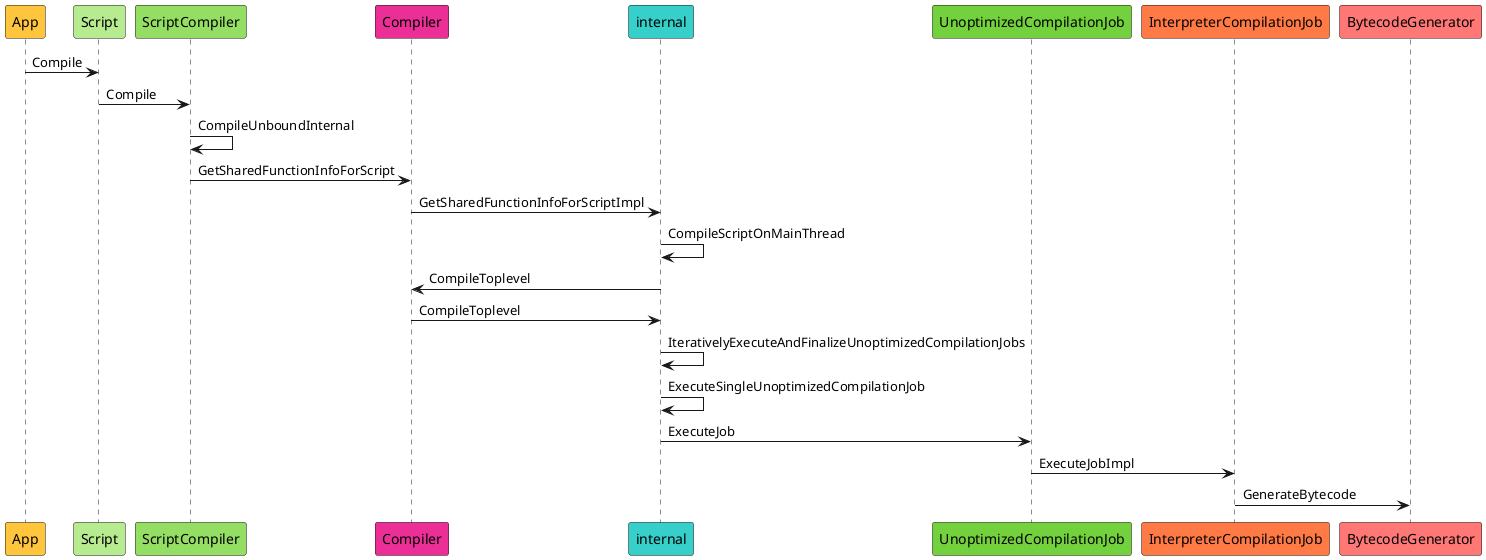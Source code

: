 @startuml
participant App #ffc53d
participant "Script" as v8_script #b7eb8f
participant "ScriptCompiler" as v8_scriptCompiler #95de64
participant "Compiler" as internal_Compiler #eb2f96
participant "internal" as internal #36cfc9
participant "UnoptimizedCompilationJob" as job1 #73d13d
participant "InterpreterCompilationJob" as job2 #ff7a45
participant "BytecodeGenerator" as gen #ff7875
App -> v8_script : Compile
v8_script -> v8_scriptCompiler : Compile
v8_scriptCompiler -> v8_scriptCompiler : CompileUnboundInternal
v8_scriptCompiler -> internal_Compiler : GetSharedFunctionInfoForScript
internal_Compiler -> internal : GetSharedFunctionInfoForScriptImpl
internal -> internal : CompileScriptOnMainThread
internal -> internal_Compiler : CompileToplevel
internal_Compiler -> internal : CompileToplevel
internal -> internal : IterativelyExecuteAndFinalizeUnoptimizedCompilationJobs
internal -> internal : ExecuteSingleUnoptimizedCompilationJob
internal -> job1 : ExecuteJob
job1 -> job2 : ExecuteJobImpl
job2 -> gen : GenerateBytecode
@enduml
